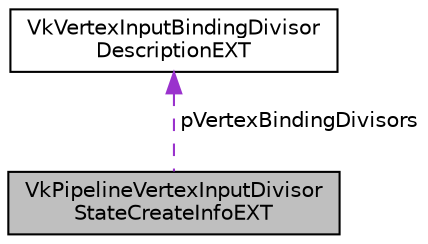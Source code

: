 digraph "VkPipelineVertexInputDivisorStateCreateInfoEXT"
{
 // LATEX_PDF_SIZE
  edge [fontname="Helvetica",fontsize="10",labelfontname="Helvetica",labelfontsize="10"];
  node [fontname="Helvetica",fontsize="10",shape=record];
  Node1 [label="VkPipelineVertexInputDivisor\lStateCreateInfoEXT",height=0.2,width=0.4,color="black", fillcolor="grey75", style="filled", fontcolor="black",tooltip=" "];
  Node2 -> Node1 [dir="back",color="darkorchid3",fontsize="10",style="dashed",label=" pVertexBindingDivisors" ];
  Node2 [label="VkVertexInputBindingDivisor\lDescriptionEXT",height=0.2,width=0.4,color="black", fillcolor="white", style="filled",URL="$dc/d6d/structVkVertexInputBindingDivisorDescriptionEXT.html",tooltip=" "];
}
